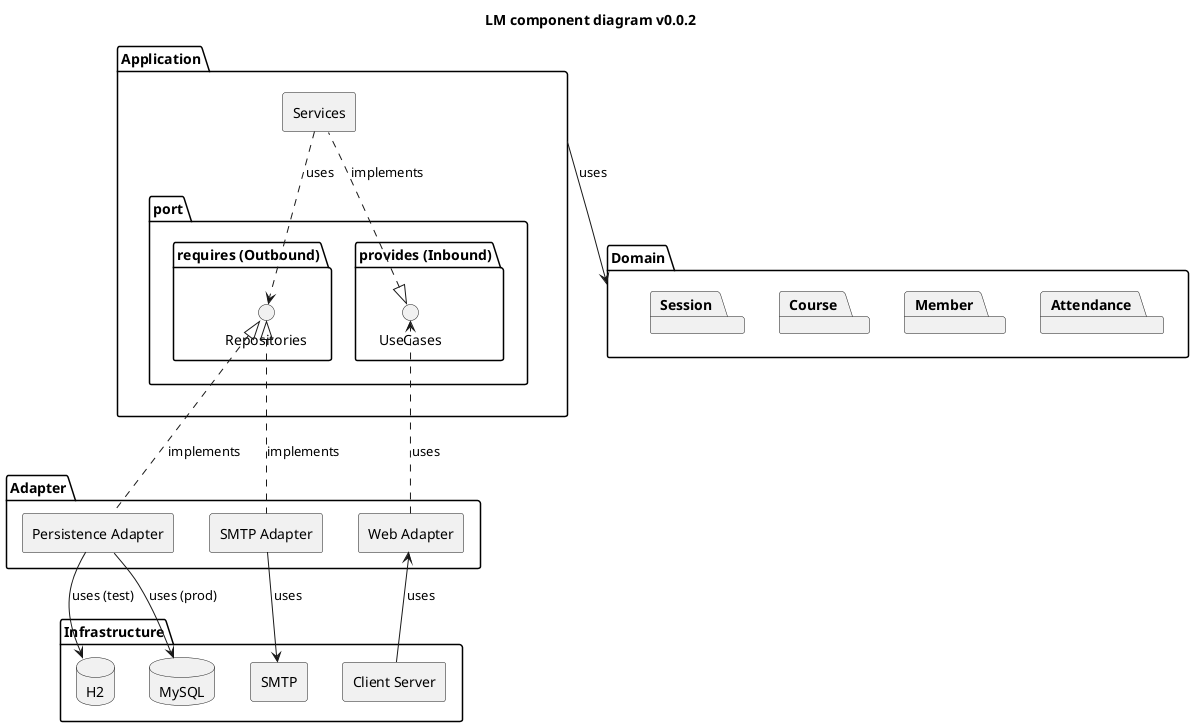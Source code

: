 @startuml
title "LM component diagram v0.0.2"
skinparam componentStyle rectangle

package "Infrastructure" as "Infra"{
    component "Client Server"
    database "MySQL"
    database "H2"
    component "SMTP"
}

package "Adapter" {
  component "Web Adapter"
  component "Persistence Adapter"
  component "SMTP Adapter"
}

package "Application" as App {
  package "port" {
    package "provides (Inbound)" {
      interface "UseCases"
    }
    package "requires (Outbound)" {
      interface "Repositories"
    }
  }
  component "Services"
}

package "Domain" {
  package "Attendance"{
  }
  package "Member"{

  }
  package "Course"{
  }
  package "Session"{
  }
}


' 의존 관계
"Client Server" --> "Web Adapter" : uses

"Web Adapter" ..> UseCases : uses
Services .up.|> UseCases : implements

Services ..> Repositories : uses
"Persistence Adapter" .up.|> Repositories : implements

"SMTP Adapter" .up.|> Repositories : implements
"SMTP Adapter" --> "SMTP" : uses

App --> Domain :uses

"Persistence Adapter" --> "MySQL" : uses (prod)
"Persistence Adapter" --> "H2" : uses (test)

@enduml